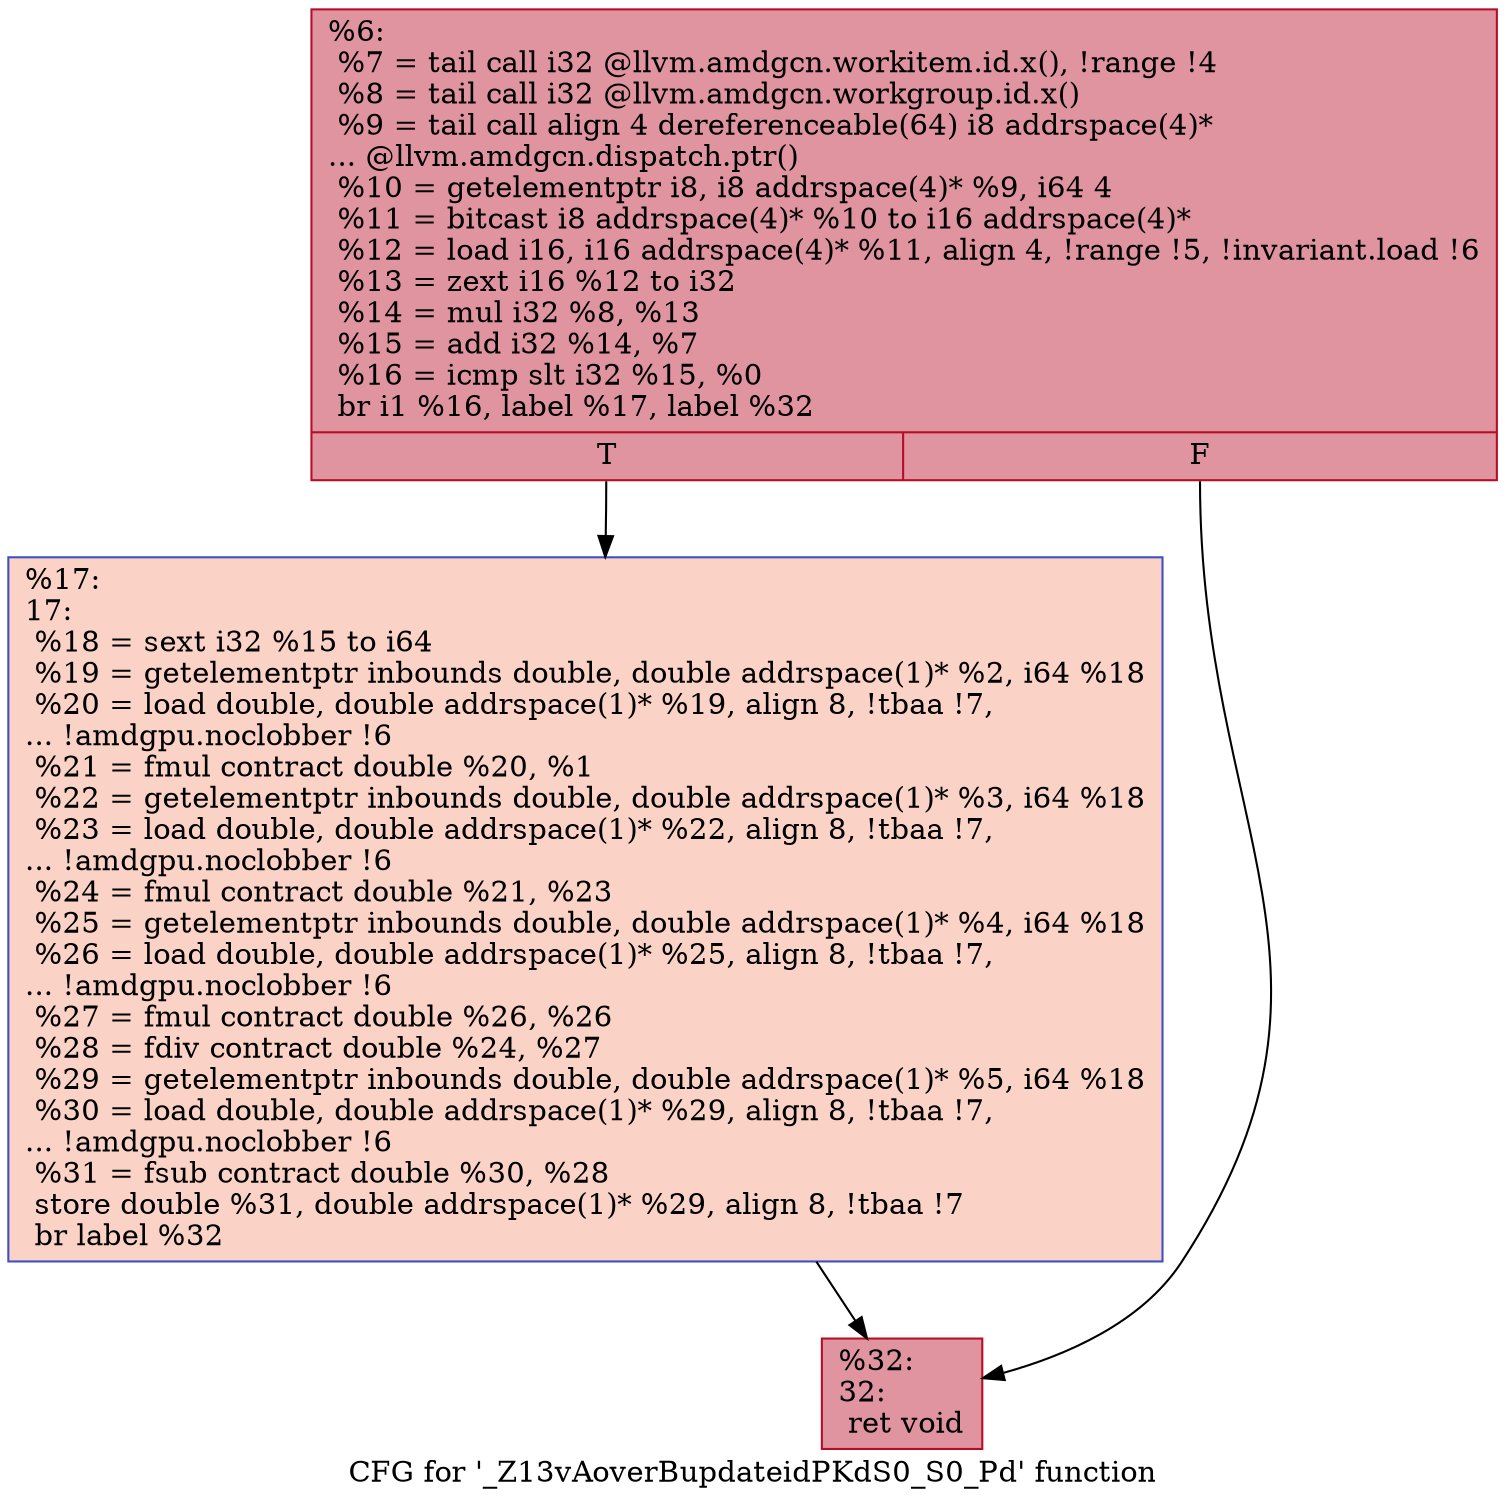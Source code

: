 digraph "CFG for '_Z13vAoverBupdateidPKdS0_S0_Pd' function" {
	label="CFG for '_Z13vAoverBupdateidPKdS0_S0_Pd' function";

	Node0x4ae0370 [shape=record,color="#b70d28ff", style=filled, fillcolor="#b70d2870",label="{%6:\l  %7 = tail call i32 @llvm.amdgcn.workitem.id.x(), !range !4\l  %8 = tail call i32 @llvm.amdgcn.workgroup.id.x()\l  %9 = tail call align 4 dereferenceable(64) i8 addrspace(4)*\l... @llvm.amdgcn.dispatch.ptr()\l  %10 = getelementptr i8, i8 addrspace(4)* %9, i64 4\l  %11 = bitcast i8 addrspace(4)* %10 to i16 addrspace(4)*\l  %12 = load i16, i16 addrspace(4)* %11, align 4, !range !5, !invariant.load !6\l  %13 = zext i16 %12 to i32\l  %14 = mul i32 %8, %13\l  %15 = add i32 %14, %7\l  %16 = icmp slt i32 %15, %0\l  br i1 %16, label %17, label %32\l|{<s0>T|<s1>F}}"];
	Node0x4ae0370:s0 -> Node0x4ae12b0;
	Node0x4ae0370:s1 -> Node0x4ae2330;
	Node0x4ae12b0 [shape=record,color="#3d50c3ff", style=filled, fillcolor="#f59c7d70",label="{%17:\l17:                                               \l  %18 = sext i32 %15 to i64\l  %19 = getelementptr inbounds double, double addrspace(1)* %2, i64 %18\l  %20 = load double, double addrspace(1)* %19, align 8, !tbaa !7,\l... !amdgpu.noclobber !6\l  %21 = fmul contract double %20, %1\l  %22 = getelementptr inbounds double, double addrspace(1)* %3, i64 %18\l  %23 = load double, double addrspace(1)* %22, align 8, !tbaa !7,\l... !amdgpu.noclobber !6\l  %24 = fmul contract double %21, %23\l  %25 = getelementptr inbounds double, double addrspace(1)* %4, i64 %18\l  %26 = load double, double addrspace(1)* %25, align 8, !tbaa !7,\l... !amdgpu.noclobber !6\l  %27 = fmul contract double %26, %26\l  %28 = fdiv contract double %24, %27\l  %29 = getelementptr inbounds double, double addrspace(1)* %5, i64 %18\l  %30 = load double, double addrspace(1)* %29, align 8, !tbaa !7,\l... !amdgpu.noclobber !6\l  %31 = fsub contract double %30, %28\l  store double %31, double addrspace(1)* %29, align 8, !tbaa !7\l  br label %32\l}"];
	Node0x4ae12b0 -> Node0x4ae2330;
	Node0x4ae2330 [shape=record,color="#b70d28ff", style=filled, fillcolor="#b70d2870",label="{%32:\l32:                                               \l  ret void\l}"];
}
